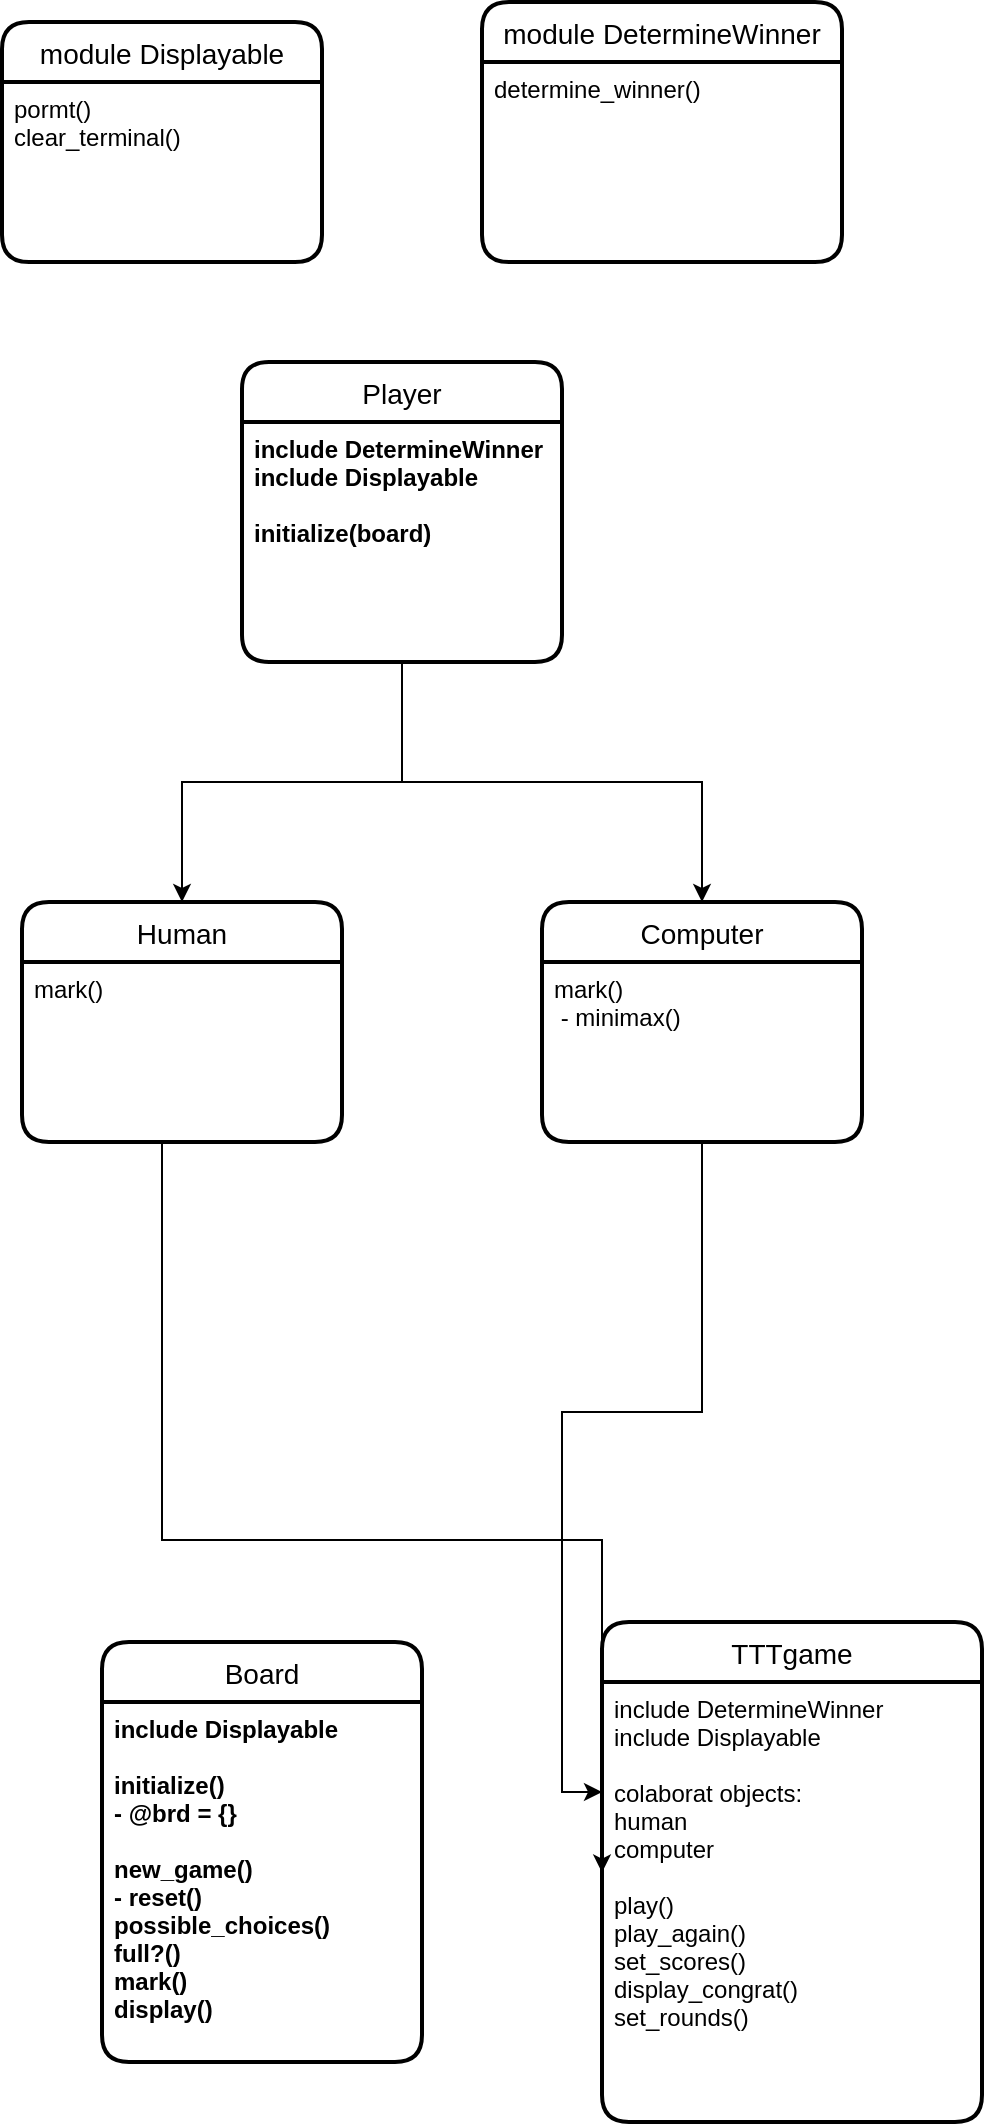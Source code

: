 <mxfile version="16.5.3" type="dropbox"><diagram id="lLqprKLUI5ThBkZjqvwY" name="Page-1"><mxGraphModel dx="1093" dy="1893" grid="1" gridSize="10" guides="1" tooltips="1" connect="1" arrows="1" fold="1" page="1" pageScale="1" pageWidth="827" pageHeight="1169" math="0" shadow="0"><root><mxCell id="0"/><mxCell id="1" parent="0"/><mxCell id="HaqyBiqDAR0n-A-pHYng-9" value="TTTgame" style="swimlane;childLayout=stackLayout;horizontal=1;startSize=30;horizontalStack=0;rounded=1;fontSize=14;fontStyle=0;strokeWidth=2;resizeParent=0;resizeLast=1;shadow=0;dashed=0;align=center;" parent="1" vertex="1"><mxGeometry x="430" y="830" width="190" height="250" as="geometry"/></mxCell><mxCell id="HaqyBiqDAR0n-A-pHYng-10" value="include DetermineWinner&#10;include Displayable&#10;&#10;colaborat objects:&#10;human&#10;computer&#10;&#10;play()&#10;play_again()&#10;set_scores()&#10;display_congrat()&#10;set_rounds()&#10;&#10;&#10;" style="align=left;strokeColor=none;fillColor=none;spacingLeft=4;fontSize=12;verticalAlign=top;resizable=0;rotatable=0;part=1;" parent="HaqyBiqDAR0n-A-pHYng-9" vertex="1"><mxGeometry y="30" width="190" height="220" as="geometry"/></mxCell><mxCell id="HaqyBiqDAR0n-A-pHYng-11" value="Board" style="swimlane;childLayout=stackLayout;horizontal=1;startSize=30;horizontalStack=0;rounded=1;fontSize=14;fontStyle=0;strokeWidth=2;resizeParent=0;resizeLast=1;shadow=0;dashed=0;align=center;" parent="1" vertex="1"><mxGeometry x="180" y="840" width="160" height="210" as="geometry"/></mxCell><mxCell id="HaqyBiqDAR0n-A-pHYng-12" value="include Displayable&#10;&#10;initialize()&#10;- @brd = {}&#10;&#10;new_game()&#10;- reset()&#10;possible_choices()&#10;full?()&#10;mark()&#10;display()" style="align=left;strokeColor=none;fillColor=none;spacingLeft=4;fontSize=12;verticalAlign=top;resizable=0;rotatable=0;part=1;fontStyle=1" parent="HaqyBiqDAR0n-A-pHYng-11" vertex="1"><mxGeometry y="30" width="160" height="180" as="geometry"/></mxCell><mxCell id="HaqyBiqDAR0n-A-pHYng-13" value="Player" style="swimlane;childLayout=stackLayout;horizontal=1;startSize=30;horizontalStack=0;rounded=1;fontSize=14;fontStyle=0;strokeWidth=2;resizeParent=0;resizeLast=1;shadow=0;dashed=0;align=center;" parent="1" vertex="1"><mxGeometry x="250" y="200" width="160" height="150" as="geometry"/></mxCell><mxCell id="HaqyBiqDAR0n-A-pHYng-14" value="include DetermineWinner&#10;include Displayable&#10;&#10;initialize(board)&#10;&#10;" style="align=left;strokeColor=none;fillColor=none;spacingLeft=4;fontSize=12;verticalAlign=top;resizable=0;rotatable=0;part=1;fontStyle=1" parent="HaqyBiqDAR0n-A-pHYng-13" vertex="1"><mxGeometry y="30" width="160" height="120" as="geometry"/></mxCell><mxCell id="HaqyBiqDAR0n-A-pHYng-17" value="Computer" style="swimlane;childLayout=stackLayout;horizontal=1;startSize=30;horizontalStack=0;rounded=1;fontSize=14;fontStyle=0;strokeWidth=2;resizeParent=0;resizeLast=1;shadow=0;dashed=0;align=center;" parent="1" vertex="1"><mxGeometry x="400" y="470" width="160" height="120" as="geometry"/></mxCell><mxCell id="HaqyBiqDAR0n-A-pHYng-18" value="mark()&#10; - minimax()" style="align=left;strokeColor=none;fillColor=none;spacingLeft=4;fontSize=12;verticalAlign=top;resizable=0;rotatable=0;part=1;" parent="HaqyBiqDAR0n-A-pHYng-17" vertex="1"><mxGeometry y="30" width="160" height="90" as="geometry"/></mxCell><mxCell id="HaqyBiqDAR0n-A-pHYng-19" value="Human" style="swimlane;childLayout=stackLayout;horizontal=1;startSize=30;horizontalStack=0;rounded=1;fontSize=14;fontStyle=0;strokeWidth=2;resizeParent=0;resizeLast=1;shadow=0;dashed=0;align=center;" parent="1" vertex="1"><mxGeometry x="140" y="470" width="160" height="120" as="geometry"/></mxCell><mxCell id="HaqyBiqDAR0n-A-pHYng-20" value="mark()" style="align=left;strokeColor=none;fillColor=none;spacingLeft=4;fontSize=12;verticalAlign=top;resizable=0;rotatable=0;part=1;" parent="HaqyBiqDAR0n-A-pHYng-19" vertex="1"><mxGeometry y="30" width="160" height="90" as="geometry"/></mxCell><mxCell id="HaqyBiqDAR0n-A-pHYng-21" style="edgeStyle=orthogonalEdgeStyle;rounded=0;orthogonalLoop=1;jettySize=auto;html=1;entryX=0.5;entryY=0;entryDx=0;entryDy=0;" parent="1" source="HaqyBiqDAR0n-A-pHYng-14" target="HaqyBiqDAR0n-A-pHYng-19" edge="1"><mxGeometry relative="1" as="geometry"/></mxCell><mxCell id="HaqyBiqDAR0n-A-pHYng-22" style="edgeStyle=orthogonalEdgeStyle;rounded=0;orthogonalLoop=1;jettySize=auto;html=1;" parent="1" source="HaqyBiqDAR0n-A-pHYng-14" target="HaqyBiqDAR0n-A-pHYng-17" edge="1"><mxGeometry relative="1" as="geometry"/></mxCell><mxCell id="nZQUk_0u09m8kCozLQeS-4" style="edgeStyle=orthogonalEdgeStyle;rounded=0;orthogonalLoop=1;jettySize=auto;html=1;entryX=0;entryY=0.433;entryDx=0;entryDy=0;entryPerimeter=0;" edge="1" parent="1" source="HaqyBiqDAR0n-A-pHYng-20" target="HaqyBiqDAR0n-A-pHYng-10"><mxGeometry relative="1" as="geometry"><mxPoint x="210" y="800" as="targetPoint"/><Array as="points"><mxPoint x="210" y="789"/></Array></mxGeometry></mxCell><mxCell id="nZQUk_0u09m8kCozLQeS-5" style="edgeStyle=orthogonalEdgeStyle;rounded=0;orthogonalLoop=1;jettySize=auto;html=1;entryX=0;entryY=0.25;entryDx=0;entryDy=0;" edge="1" parent="1" source="HaqyBiqDAR0n-A-pHYng-18" target="HaqyBiqDAR0n-A-pHYng-10"><mxGeometry relative="1" as="geometry"/></mxCell><mxCell id="nZQUk_0u09m8kCozLQeS-11" value="module Displayable" style="swimlane;childLayout=stackLayout;horizontal=1;startSize=30;horizontalStack=0;rounded=1;fontSize=14;fontStyle=0;strokeWidth=2;resizeParent=0;resizeLast=1;shadow=0;dashed=0;align=center;" vertex="1" parent="1"><mxGeometry x="130" y="30" width="160" height="120" as="geometry"/></mxCell><mxCell id="nZQUk_0u09m8kCozLQeS-12" value="pormt()&#10;clear_terminal()" style="align=left;strokeColor=none;fillColor=none;spacingLeft=4;fontSize=12;verticalAlign=top;resizable=0;rotatable=0;part=1;" vertex="1" parent="nZQUk_0u09m8kCozLQeS-11"><mxGeometry y="30" width="160" height="90" as="geometry"/></mxCell><mxCell id="nZQUk_0u09m8kCozLQeS-13" value="module DetermineWinner" style="swimlane;childLayout=stackLayout;horizontal=1;startSize=30;horizontalStack=0;rounded=1;fontSize=14;fontStyle=0;strokeWidth=2;resizeParent=0;resizeLast=1;shadow=0;dashed=0;align=center;" vertex="1" parent="1"><mxGeometry x="370" y="20" width="180" height="130" as="geometry"/></mxCell><mxCell id="nZQUk_0u09m8kCozLQeS-14" value="determine_winner()" style="align=left;strokeColor=none;fillColor=none;spacingLeft=4;fontSize=12;verticalAlign=top;resizable=0;rotatable=0;part=1;" vertex="1" parent="nZQUk_0u09m8kCozLQeS-13"><mxGeometry y="30" width="180" height="100" as="geometry"/></mxCell></root></mxGraphModel></diagram></mxfile>